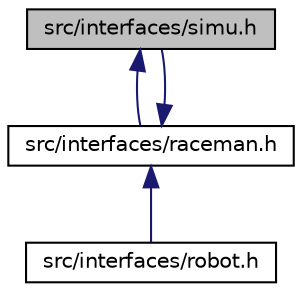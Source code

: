 digraph "src/interfaces/simu.h"
{
  edge [fontname="Helvetica",fontsize="10",labelfontname="Helvetica",labelfontsize="10"];
  node [fontname="Helvetica",fontsize="10",shape=record];
  Node1 [label="src/interfaces/simu.h",height=0.2,width=0.4,color="black", fillcolor="grey75", style="filled", fontcolor="black"];
  Node1 -> Node2 [dir="back",color="midnightblue",fontsize="10",style="solid",fontname="Helvetica"];
  Node2 [label="src/interfaces/raceman.h",height=0.2,width=0.4,color="black", fillcolor="white", style="filled",URL="$raceman_8h.html",tooltip="This is the race information structures. "];
  Node2 -> Node3 [dir="back",color="midnightblue",fontsize="10",style="solid",fontname="Helvetica"];
  Node3 [label="src/interfaces/robot.h",height=0.2,width=0.4,color="black", fillcolor="white", style="filled",URL="$robot_8h.html",tooltip="Robot Module Interface Definition. "];
  Node2 -> Node1 [dir="back",color="midnightblue",fontsize="10",style="solid",fontname="Helvetica"];
}
